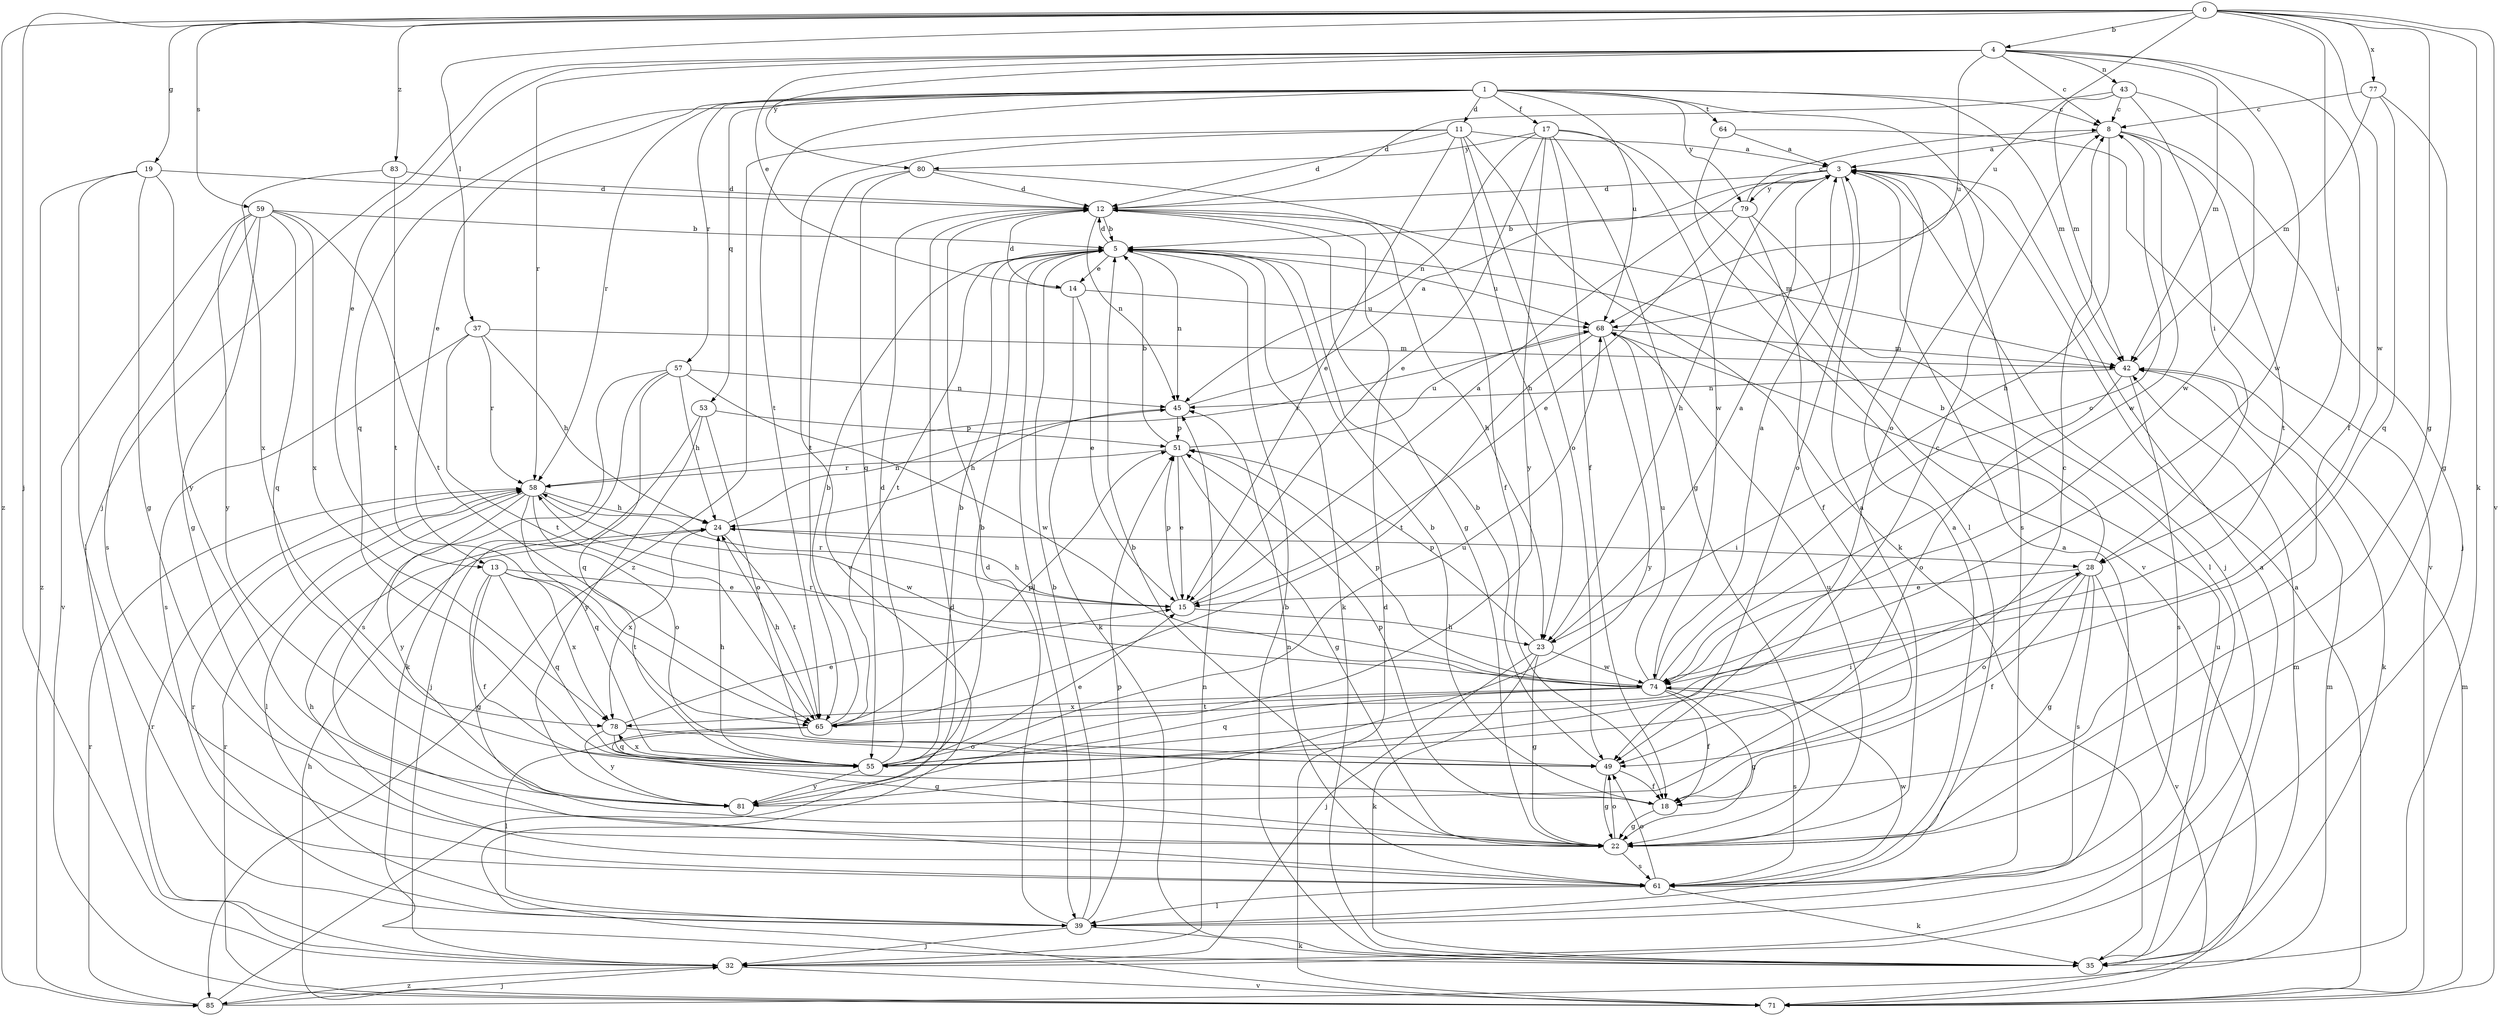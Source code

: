 strict digraph  {
0;
1;
3;
4;
5;
8;
11;
12;
13;
14;
15;
17;
18;
19;
22;
23;
24;
28;
32;
35;
37;
39;
42;
43;
45;
49;
51;
53;
55;
57;
58;
59;
61;
64;
65;
68;
71;
74;
77;
78;
79;
80;
81;
83;
85;
0 -> 4  [label=b];
0 -> 19  [label=g];
0 -> 22  [label=g];
0 -> 28  [label=i];
0 -> 32  [label=j];
0 -> 35  [label=k];
0 -> 37  [label=l];
0 -> 59  [label=s];
0 -> 68  [label=u];
0 -> 71  [label=v];
0 -> 74  [label=w];
0 -> 77  [label=x];
0 -> 83  [label=z];
0 -> 85  [label=z];
1 -> 8  [label=c];
1 -> 11  [label=d];
1 -> 13  [label=e];
1 -> 17  [label=f];
1 -> 42  [label=m];
1 -> 49  [label=o];
1 -> 53  [label=q];
1 -> 55  [label=q];
1 -> 57  [label=r];
1 -> 58  [label=r];
1 -> 64  [label=t];
1 -> 65  [label=t];
1 -> 68  [label=u];
1 -> 79  [label=y];
3 -> 12  [label=d];
3 -> 23  [label=h];
3 -> 32  [label=j];
3 -> 49  [label=o];
3 -> 61  [label=s];
3 -> 79  [label=y];
4 -> 8  [label=c];
4 -> 13  [label=e];
4 -> 14  [label=e];
4 -> 18  [label=f];
4 -> 32  [label=j];
4 -> 42  [label=m];
4 -> 43  [label=n];
4 -> 58  [label=r];
4 -> 68  [label=u];
4 -> 74  [label=w];
4 -> 80  [label=y];
5 -> 12  [label=d];
5 -> 14  [label=e];
5 -> 35  [label=k];
5 -> 39  [label=l];
5 -> 45  [label=n];
5 -> 65  [label=t];
5 -> 68  [label=u];
8 -> 3  [label=a];
8 -> 23  [label=h];
8 -> 32  [label=j];
8 -> 65  [label=t];
8 -> 74  [label=w];
11 -> 3  [label=a];
11 -> 12  [label=d];
11 -> 15  [label=e];
11 -> 23  [label=h];
11 -> 35  [label=k];
11 -> 49  [label=o];
11 -> 71  [label=v];
11 -> 85  [label=z];
12 -> 5  [label=b];
12 -> 22  [label=g];
12 -> 23  [label=h];
12 -> 42  [label=m];
12 -> 45  [label=n];
13 -> 15  [label=e];
13 -> 18  [label=f];
13 -> 22  [label=g];
13 -> 55  [label=q];
13 -> 65  [label=t];
13 -> 78  [label=x];
14 -> 12  [label=d];
14 -> 15  [label=e];
14 -> 35  [label=k];
14 -> 68  [label=u];
15 -> 3  [label=a];
15 -> 23  [label=h];
15 -> 24  [label=h];
15 -> 51  [label=p];
15 -> 58  [label=r];
17 -> 15  [label=e];
17 -> 18  [label=f];
17 -> 22  [label=g];
17 -> 45  [label=n];
17 -> 71  [label=v];
17 -> 74  [label=w];
17 -> 80  [label=y];
17 -> 81  [label=y];
18 -> 5  [label=b];
18 -> 22  [label=g];
18 -> 51  [label=p];
19 -> 12  [label=d];
19 -> 22  [label=g];
19 -> 39  [label=l];
19 -> 81  [label=y];
19 -> 85  [label=z];
22 -> 3  [label=a];
22 -> 5  [label=b];
22 -> 49  [label=o];
22 -> 61  [label=s];
22 -> 68  [label=u];
23 -> 3  [label=a];
23 -> 22  [label=g];
23 -> 32  [label=j];
23 -> 35  [label=k];
23 -> 51  [label=p];
23 -> 74  [label=w];
24 -> 28  [label=i];
24 -> 45  [label=n];
24 -> 65  [label=t];
24 -> 78  [label=x];
28 -> 5  [label=b];
28 -> 15  [label=e];
28 -> 18  [label=f];
28 -> 22  [label=g];
28 -> 49  [label=o];
28 -> 61  [label=s];
28 -> 71  [label=v];
32 -> 45  [label=n];
32 -> 58  [label=r];
32 -> 71  [label=v];
32 -> 85  [label=z];
35 -> 3  [label=a];
35 -> 5  [label=b];
35 -> 42  [label=m];
35 -> 68  [label=u];
37 -> 24  [label=h];
37 -> 42  [label=m];
37 -> 58  [label=r];
37 -> 61  [label=s];
37 -> 65  [label=t];
39 -> 3  [label=a];
39 -> 5  [label=b];
39 -> 12  [label=d];
39 -> 32  [label=j];
39 -> 35  [label=k];
39 -> 51  [label=p];
39 -> 58  [label=r];
42 -> 35  [label=k];
42 -> 45  [label=n];
42 -> 49  [label=o];
42 -> 61  [label=s];
43 -> 8  [label=c];
43 -> 12  [label=d];
43 -> 28  [label=i];
43 -> 42  [label=m];
43 -> 74  [label=w];
45 -> 3  [label=a];
45 -> 24  [label=h];
45 -> 51  [label=p];
49 -> 5  [label=b];
49 -> 18  [label=f];
49 -> 22  [label=g];
51 -> 5  [label=b];
51 -> 15  [label=e];
51 -> 22  [label=g];
51 -> 58  [label=r];
51 -> 68  [label=u];
53 -> 32  [label=j];
53 -> 49  [label=o];
53 -> 51  [label=p];
53 -> 81  [label=y];
55 -> 5  [label=b];
55 -> 8  [label=c];
55 -> 12  [label=d];
55 -> 15  [label=e];
55 -> 24  [label=h];
55 -> 28  [label=i];
55 -> 68  [label=u];
55 -> 78  [label=x];
55 -> 81  [label=y];
57 -> 24  [label=h];
57 -> 35  [label=k];
57 -> 45  [label=n];
57 -> 55  [label=q];
57 -> 61  [label=s];
57 -> 74  [label=w];
58 -> 24  [label=h];
58 -> 39  [label=l];
58 -> 49  [label=o];
58 -> 55  [label=q];
58 -> 74  [label=w];
58 -> 81  [label=y];
59 -> 5  [label=b];
59 -> 22  [label=g];
59 -> 55  [label=q];
59 -> 61  [label=s];
59 -> 65  [label=t];
59 -> 71  [label=v];
59 -> 78  [label=x];
59 -> 81  [label=y];
61 -> 3  [label=a];
61 -> 24  [label=h];
61 -> 35  [label=k];
61 -> 39  [label=l];
61 -> 45  [label=n];
61 -> 49  [label=o];
61 -> 74  [label=w];
64 -> 3  [label=a];
64 -> 39  [label=l];
64 -> 71  [label=v];
65 -> 5  [label=b];
65 -> 22  [label=g];
65 -> 24  [label=h];
65 -> 39  [label=l];
65 -> 51  [label=p];
68 -> 42  [label=m];
68 -> 58  [label=r];
68 -> 65  [label=t];
68 -> 81  [label=y];
71 -> 3  [label=a];
71 -> 12  [label=d];
71 -> 24  [label=h];
71 -> 42  [label=m];
71 -> 58  [label=r];
74 -> 3  [label=a];
74 -> 8  [label=c];
74 -> 18  [label=f];
74 -> 22  [label=g];
74 -> 51  [label=p];
74 -> 55  [label=q];
74 -> 58  [label=r];
74 -> 61  [label=s];
74 -> 65  [label=t];
74 -> 68  [label=u];
74 -> 78  [label=x];
77 -> 8  [label=c];
77 -> 22  [label=g];
77 -> 42  [label=m];
77 -> 55  [label=q];
78 -> 15  [label=e];
78 -> 49  [label=o];
78 -> 55  [label=q];
78 -> 81  [label=y];
79 -> 5  [label=b];
79 -> 8  [label=c];
79 -> 15  [label=e];
79 -> 18  [label=f];
79 -> 39  [label=l];
80 -> 12  [label=d];
80 -> 18  [label=f];
80 -> 55  [label=q];
80 -> 65  [label=t];
81 -> 5  [label=b];
81 -> 8  [label=c];
83 -> 12  [label=d];
83 -> 65  [label=t];
83 -> 78  [label=x];
85 -> 12  [label=d];
85 -> 32  [label=j];
85 -> 42  [label=m];
85 -> 58  [label=r];
}
